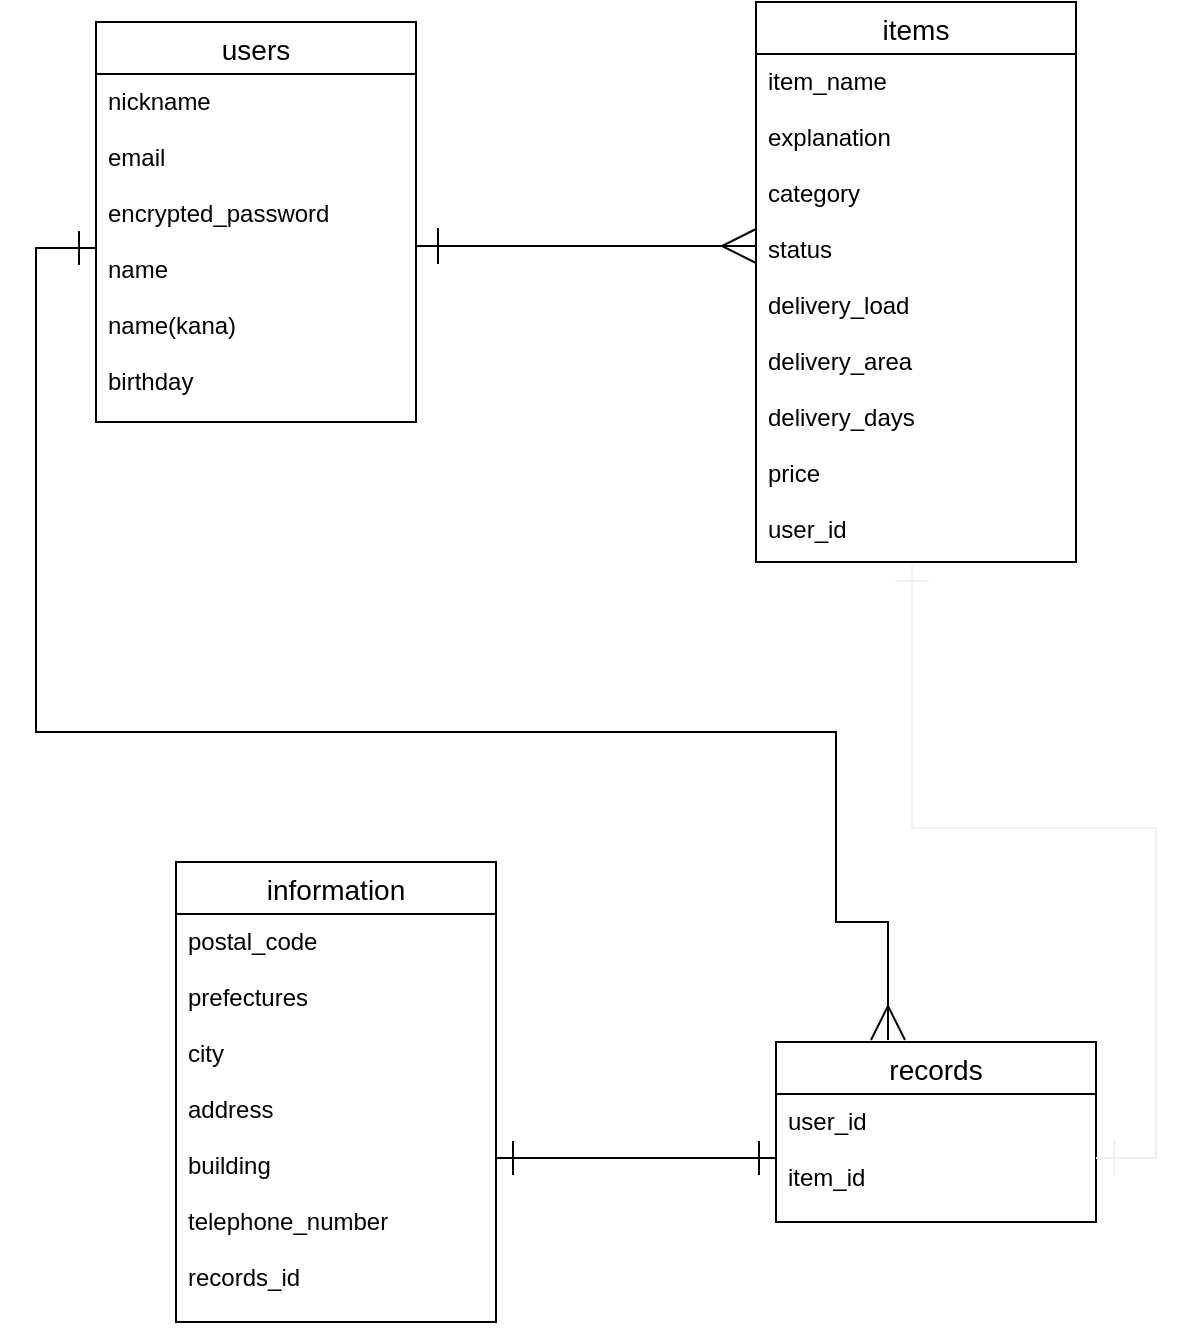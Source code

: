 <mxfile>
    <diagram id="ieCy_Zdah2LIoaSq4Uxi" name="ページ1">
        <mxGraphModel dx="1060" dy="520" grid="1" gridSize="10" guides="1" tooltips="1" connect="1" arrows="1" fold="1" page="1" pageScale="1" pageWidth="827" pageHeight="1169" math="0" shadow="0">
            <root>
                <mxCell id="0"/>
                <mxCell id="1" parent="0"/>
                <mxCell id="26" value="users" style="swimlane;fontStyle=0;childLayout=stackLayout;horizontal=1;startSize=26;horizontalStack=0;resizeParent=1;resizeParentMax=0;resizeLast=0;collapsible=1;marginBottom=0;align=center;fontSize=14;" parent="1" vertex="1">
                    <mxGeometry x="30" y="60" width="160" height="200" as="geometry"/>
                </mxCell>
                <mxCell id="27" value="nickname&#10;&#10;email&#10;&#10;encrypted_password&#10;&#10;name&#10;&#10;name(kana)&#10;&#10;birthday&#10;" style="text;strokeColor=none;fillColor=none;spacingLeft=4;spacingRight=4;overflow=hidden;rotatable=0;points=[[0,0.5],[1,0.5]];portConstraint=eastwest;fontSize=12;" parent="26" vertex="1">
                    <mxGeometry y="26" width="160" height="174" as="geometry"/>
                </mxCell>
                <mxCell id="34" value="&lt;br&gt;" style="text;html=1;align=center;verticalAlign=middle;resizable=0;points=[];autosize=1;strokeColor=none;" parent="1" vertex="1">
                    <mxGeometry x="340" y="110" width="20" height="20" as="geometry"/>
                </mxCell>
                <mxCell id="41" value="items" style="swimlane;fontStyle=0;childLayout=stackLayout;horizontal=1;startSize=26;horizontalStack=0;resizeParent=1;resizeParentMax=0;resizeLast=0;collapsible=1;marginBottom=0;align=center;fontSize=14;" parent="1" vertex="1">
                    <mxGeometry x="360" y="50" width="160" height="280" as="geometry"/>
                </mxCell>
                <mxCell id="42" value="item_name&#10;&#10;explanation&#10;&#10;category&#10;&#10;status&#10;&#10;delivery_load&#10;&#10;delivery_area&#10;&#10;delivery_days&#10;&#10;price&#10;&#10;user_id" style="text;strokeColor=none;fillColor=none;spacingLeft=4;spacingRight=4;overflow=hidden;rotatable=0;points=[[0,0.5],[1,0.5]];portConstraint=eastwest;fontSize=12;" parent="41" vertex="1">
                    <mxGeometry y="26" width="160" height="254" as="geometry"/>
                </mxCell>
                <mxCell id="45" value="records" style="swimlane;fontStyle=0;childLayout=stackLayout;horizontal=1;startSize=26;horizontalStack=0;resizeParent=1;resizeParentMax=0;resizeLast=0;collapsible=1;marginBottom=0;align=center;fontSize=14;" parent="1" vertex="1">
                    <mxGeometry x="370" y="570" width="160" height="90" as="geometry"/>
                </mxCell>
                <mxCell id="46" value="user_id&#10;&#10;item_id" style="text;strokeColor=none;fillColor=none;spacingLeft=4;spacingRight=4;overflow=hidden;rotatable=0;points=[[0,0.5],[1,0.5]];portConstraint=eastwest;fontSize=12;" parent="45" vertex="1">
                    <mxGeometry y="26" width="160" height="64" as="geometry"/>
                </mxCell>
                <mxCell id="49" style="edgeStyle=orthogonalEdgeStyle;rounded=0;orthogonalLoop=1;jettySize=auto;html=1;verticalAlign=bottom;startArrow=ERone;startFill=0;strokeWidth=1;endSize=15;startSize=16;targetPerimeterSpacing=0;endArrow=ERmany;endFill=0;" parent="1" edge="1">
                    <mxGeometry relative="1" as="geometry">
                        <mxPoint x="210" y="172" as="sourcePoint"/>
                        <mxPoint x="360" y="172" as="targetPoint"/>
                        <Array as="points">
                            <mxPoint x="190" y="172"/>
                        </Array>
                    </mxGeometry>
                </mxCell>
                <mxCell id="52" style="edgeStyle=orthogonalEdgeStyle;rounded=0;orthogonalLoop=1;jettySize=auto;html=1;exitX=1;exitY=0.5;exitDx=0;exitDy=0;entryX=0.488;entryY=1.004;entryDx=0;entryDy=0;entryPerimeter=0;startArrow=ERone;startFill=0;endArrow=ERone;endFill=0;startSize=16;endSize=15;targetPerimeterSpacing=0;strokeColor=#f0f0f0;strokeWidth=1;verticalAlign=bottom;" parent="1" source="46" target="42" edge="1">
                    <mxGeometry relative="1" as="geometry"/>
                </mxCell>
                <mxCell id="53" value="information" style="swimlane;fontStyle=0;childLayout=stackLayout;horizontal=1;startSize=26;horizontalStack=0;resizeParent=1;resizeParentMax=0;resizeLast=0;collapsible=1;marginBottom=0;align=center;fontSize=14;" vertex="1" parent="1">
                    <mxGeometry x="70" y="480" width="160" height="230" as="geometry"/>
                </mxCell>
                <mxCell id="54" value="postal_code&#10;&#10;prefectures&#10;&#10;city&#10;&#10;address&#10;&#10;building&#10;&#10;telephone_number&#10;&#10;records_id&#10;&#10;" style="text;strokeColor=none;fillColor=none;spacingLeft=4;spacingRight=4;overflow=hidden;rotatable=0;points=[[0,0.5],[1,0.5]];portConstraint=eastwest;fontSize=12;" vertex="1" parent="53">
                    <mxGeometry y="26" width="160" height="204" as="geometry"/>
                </mxCell>
                <mxCell id="58" style="edgeStyle=orthogonalEdgeStyle;rounded=0;orthogonalLoop=1;jettySize=auto;html=1;exitX=0;exitY=0.5;exitDx=0;exitDy=0;startArrow=ERone;startFill=0;endArrow=ERone;endFill=0;endSize=15;startSize=15;" edge="1" parent="1" source="46" target="54">
                    <mxGeometry relative="1" as="geometry">
                        <mxPoint x="250" y="628" as="targetPoint"/>
                        <Array as="points">
                            <mxPoint x="270" y="628"/>
                            <mxPoint x="270" y="628"/>
                        </Array>
                    </mxGeometry>
                </mxCell>
                <mxCell id="60" style="edgeStyle=orthogonalEdgeStyle;rounded=0;orthogonalLoop=1;jettySize=auto;html=1;exitX=0;exitY=0.5;exitDx=0;exitDy=0;entryX=0.35;entryY=-0.011;entryDx=0;entryDy=0;entryPerimeter=0;startArrow=ERone;startFill=0;endArrow=ERmany;endFill=0;startSize=15;endSize=15;" edge="1" parent="1" source="27" target="45">
                    <mxGeometry relative="1" as="geometry">
                        <Array as="points">
                            <mxPoint y="173"/>
                            <mxPoint y="415"/>
                            <mxPoint x="400" y="415"/>
                            <mxPoint x="400" y="510"/>
                            <mxPoint x="426" y="510"/>
                        </Array>
                    </mxGeometry>
                </mxCell>
            </root>
        </mxGraphModel>
    </diagram>
</mxfile>